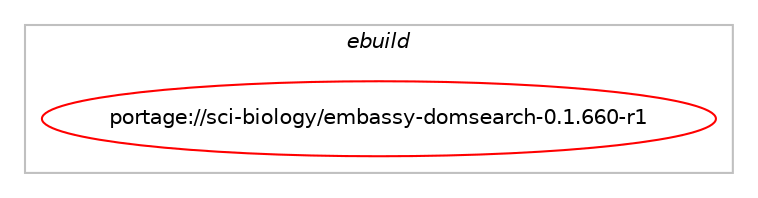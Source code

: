 digraph prolog {

# *************
# Graph options
# *************

newrank=true;
concentrate=true;
compound=true;
graph [rankdir=LR,fontname=Helvetica,fontsize=10,ranksep=1.5];#, ranksep=2.5, nodesep=0.2];
edge  [arrowhead=vee];
node  [fontname=Helvetica,fontsize=10];

# **********
# The ebuild
# **********

subgraph cluster_leftcol {
color=gray;
label=<<i>ebuild</i>>;
id [label="portage://sci-biology/embassy-domsearch-0.1.660-r1", color=red, width=4, href="../sci-biology/embassy-domsearch-0.1.660-r1.svg"];
}

# ****************
# The dependencies
# ****************

subgraph cluster_midcol {
color=gray;
label=<<i>dependencies</i>>;
subgraph cluster_compile {
fillcolor="#eeeeee";
style=filled;
label=<<i>compile</i>>;
# *** BEGIN UNKNOWN DEPENDENCY TYPE (TODO) ***
# id -> equal(use_conditional_group(positive,X,portage://sci-biology/embassy-domsearch-0.1.660-r1,[package_dependency(portage://sci-biology/embassy-domsearch-0.1.660-r1,install,no,x11-libs,libXt,none,[,,],[],[])]))
# *** END UNKNOWN DEPENDENCY TYPE (TODO) ***

# *** BEGIN UNKNOWN DEPENDENCY TYPE (TODO) ***
# id -> equal(use_conditional_group(positive,mysql,portage://sci-biology/embassy-domsearch-0.1.660-r1,[package_dependency(portage://sci-biology/embassy-domsearch-0.1.660-r1,install,no,dev-db,mysql-connector-c,none,[,,],[slot(0),equal],[])]))
# *** END UNKNOWN DEPENDENCY TYPE (TODO) ***

# *** BEGIN UNKNOWN DEPENDENCY TYPE (TODO) ***
# id -> equal(use_conditional_group(positive,pdf,portage://sci-biology/embassy-domsearch-0.1.660-r1,[package_dependency(portage://sci-biology/embassy-domsearch-0.1.660-r1,install,no,media-libs,libharu,none,[,,],any_same_slot,[])]))
# *** END UNKNOWN DEPENDENCY TYPE (TODO) ***

# *** BEGIN UNKNOWN DEPENDENCY TYPE (TODO) ***
# id -> equal(use_conditional_group(positive,png,portage://sci-biology/embassy-domsearch-0.1.660-r1,[package_dependency(portage://sci-biology/embassy-domsearch-0.1.660-r1,install,no,media-libs,gd,none,[,,],[slot(2),equal],[use(enable(png),none)])]))
# *** END UNKNOWN DEPENDENCY TYPE (TODO) ***

# *** BEGIN UNKNOWN DEPENDENCY TYPE (TODO) ***
# id -> equal(use_conditional_group(positive,postgres,portage://sci-biology/embassy-domsearch-0.1.660-r1,[package_dependency(portage://sci-biology/embassy-domsearch-0.1.660-r1,install,no,dev-db,postgresql,none,[,,],any_same_slot,[])]))
# *** END UNKNOWN DEPENDENCY TYPE (TODO) ***

# *** BEGIN UNKNOWN DEPENDENCY TYPE (TODO) ***
# id -> equal(package_dependency(portage://sci-biology/embassy-domsearch-0.1.660-r1,install,no,dev-libs,expat,none,[,,],[],[]))
# *** END UNKNOWN DEPENDENCY TYPE (TODO) ***

# *** BEGIN UNKNOWN DEPENDENCY TYPE (TODO) ***
# id -> equal(package_dependency(portage://sci-biology/embassy-domsearch-0.1.660-r1,install,no,dev-libs,libpcre,none,[,,],[slot(3)],[]))
# *** END UNKNOWN DEPENDENCY TYPE (TODO) ***

# *** BEGIN UNKNOWN DEPENDENCY TYPE (TODO) ***
# id -> equal(package_dependency(portage://sci-biology/embassy-domsearch-0.1.660-r1,install,no,sci-biology,emboss,greaterequal,[6.6.0,,-r1,6.6.0-r1],[],[use(equal(mysql),none),use(equal(pdf),none),use(equal(png),none),use(equal(postgres),none),use(equal(X),none)]))
# *** END UNKNOWN DEPENDENCY TYPE (TODO) ***

# *** BEGIN UNKNOWN DEPENDENCY TYPE (TODO) ***
# id -> equal(package_dependency(portage://sci-biology/embassy-domsearch-0.1.660-r1,install,no,sci-libs,plplot,none,[,,],any_same_slot,[]))
# *** END UNKNOWN DEPENDENCY TYPE (TODO) ***

# *** BEGIN UNKNOWN DEPENDENCY TYPE (TODO) ***
# id -> equal(package_dependency(portage://sci-biology/embassy-domsearch-0.1.660-r1,install,no,sys-libs,zlib,none,[,,],[],[]))
# *** END UNKNOWN DEPENDENCY TYPE (TODO) ***

}
subgraph cluster_compileandrun {
fillcolor="#eeeeee";
style=filled;
label=<<i>compile and run</i>>;
}
subgraph cluster_run {
fillcolor="#eeeeee";
style=filled;
label=<<i>run</i>>;
# *** BEGIN UNKNOWN DEPENDENCY TYPE (TODO) ***
# id -> equal(use_conditional_group(positive,X,portage://sci-biology/embassy-domsearch-0.1.660-r1,[package_dependency(portage://sci-biology/embassy-domsearch-0.1.660-r1,run,no,x11-libs,libXt,none,[,,],[],[])]))
# *** END UNKNOWN DEPENDENCY TYPE (TODO) ***

# *** BEGIN UNKNOWN DEPENDENCY TYPE (TODO) ***
# id -> equal(use_conditional_group(positive,mysql,portage://sci-biology/embassy-domsearch-0.1.660-r1,[package_dependency(portage://sci-biology/embassy-domsearch-0.1.660-r1,run,no,dev-db,mysql-connector-c,none,[,,],[slot(0),equal],[])]))
# *** END UNKNOWN DEPENDENCY TYPE (TODO) ***

# *** BEGIN UNKNOWN DEPENDENCY TYPE (TODO) ***
# id -> equal(use_conditional_group(positive,pdf,portage://sci-biology/embassy-domsearch-0.1.660-r1,[package_dependency(portage://sci-biology/embassy-domsearch-0.1.660-r1,run,no,media-libs,libharu,none,[,,],any_same_slot,[])]))
# *** END UNKNOWN DEPENDENCY TYPE (TODO) ***

# *** BEGIN UNKNOWN DEPENDENCY TYPE (TODO) ***
# id -> equal(use_conditional_group(positive,png,portage://sci-biology/embassy-domsearch-0.1.660-r1,[package_dependency(portage://sci-biology/embassy-domsearch-0.1.660-r1,run,no,media-libs,gd,none,[,,],[slot(2),equal],[use(enable(png),none)])]))
# *** END UNKNOWN DEPENDENCY TYPE (TODO) ***

# *** BEGIN UNKNOWN DEPENDENCY TYPE (TODO) ***
# id -> equal(use_conditional_group(positive,postgres,portage://sci-biology/embassy-domsearch-0.1.660-r1,[package_dependency(portage://sci-biology/embassy-domsearch-0.1.660-r1,run,no,dev-db,postgresql,none,[,,],any_same_slot,[])]))
# *** END UNKNOWN DEPENDENCY TYPE (TODO) ***

# *** BEGIN UNKNOWN DEPENDENCY TYPE (TODO) ***
# id -> equal(package_dependency(portage://sci-biology/embassy-domsearch-0.1.660-r1,run,no,dev-libs,expat,none,[,,],[],[]))
# *** END UNKNOWN DEPENDENCY TYPE (TODO) ***

# *** BEGIN UNKNOWN DEPENDENCY TYPE (TODO) ***
# id -> equal(package_dependency(portage://sci-biology/embassy-domsearch-0.1.660-r1,run,no,dev-libs,libpcre,none,[,,],[slot(3)],[]))
# *** END UNKNOWN DEPENDENCY TYPE (TODO) ***

# *** BEGIN UNKNOWN DEPENDENCY TYPE (TODO) ***
# id -> equal(package_dependency(portage://sci-biology/embassy-domsearch-0.1.660-r1,run,no,sci-biology,emboss,greaterequal,[6.6.0,,-r1,6.6.0-r1],[],[use(equal(mysql),none),use(equal(pdf),none),use(equal(png),none),use(equal(postgres),none),use(equal(X),none)]))
# *** END UNKNOWN DEPENDENCY TYPE (TODO) ***

# *** BEGIN UNKNOWN DEPENDENCY TYPE (TODO) ***
# id -> equal(package_dependency(portage://sci-biology/embassy-domsearch-0.1.660-r1,run,no,sci-libs,plplot,none,[,,],any_same_slot,[]))
# *** END UNKNOWN DEPENDENCY TYPE (TODO) ***

# *** BEGIN UNKNOWN DEPENDENCY TYPE (TODO) ***
# id -> equal(package_dependency(portage://sci-biology/embassy-domsearch-0.1.660-r1,run,no,sys-libs,zlib,none,[,,],[],[]))
# *** END UNKNOWN DEPENDENCY TYPE (TODO) ***

}
}

# **************
# The candidates
# **************

subgraph cluster_choices {
rank=same;
color=gray;
label=<<i>candidates</i>>;

}

}
